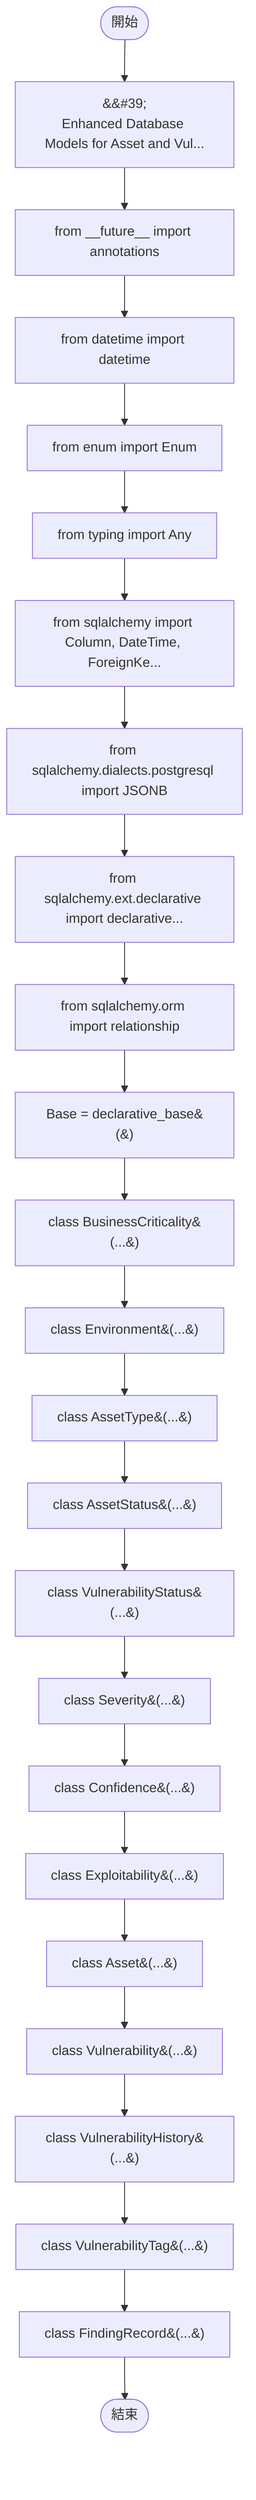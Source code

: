 flowchart TB
    n1([開始])
    n2([結束])
    n3[&amp;&#35;39;\nEnhanced Database Models for Asset and Vul...]
    n4[from __future__ import annotations]
    n5[from datetime import datetime]
    n6[from enum import Enum]
    n7[from typing import Any]
    n8[from sqlalchemy import Column, DateTime, ForeignKe...]
    n9[from sqlalchemy.dialects.postgresql import JSONB]
    n10[from sqlalchemy.ext.declarative import declarative...]
    n11[from sqlalchemy.orm import relationship]
    n12[Base = declarative_base&#40;&#41;]
    n13[class BusinessCriticality&#40;...&#41;]
    n14[class Environment&#40;...&#41;]
    n15[class AssetType&#40;...&#41;]
    n16[class AssetStatus&#40;...&#41;]
    n17[class VulnerabilityStatus&#40;...&#41;]
    n18[class Severity&#40;...&#41;]
    n19[class Confidence&#40;...&#41;]
    n20[class Exploitability&#40;...&#41;]
    n21[class Asset&#40;...&#41;]
    n22[class Vulnerability&#40;...&#41;]
    n23[class VulnerabilityHistory&#40;...&#41;]
    n24[class VulnerabilityTag&#40;...&#41;]
    n25[class FindingRecord&#40;...&#41;]
    n1 --> n3
    n3 --> n4
    n4 --> n5
    n5 --> n6
    n6 --> n7
    n7 --> n8
    n8 --> n9
    n9 --> n10
    n10 --> n11
    n11 --> n12
    n12 --> n13
    n13 --> n14
    n14 --> n15
    n15 --> n16
    n16 --> n17
    n17 --> n18
    n18 --> n19
    n19 --> n20
    n20 --> n21
    n21 --> n22
    n22 --> n23
    n23 --> n24
    n24 --> n25
    n25 --> n2